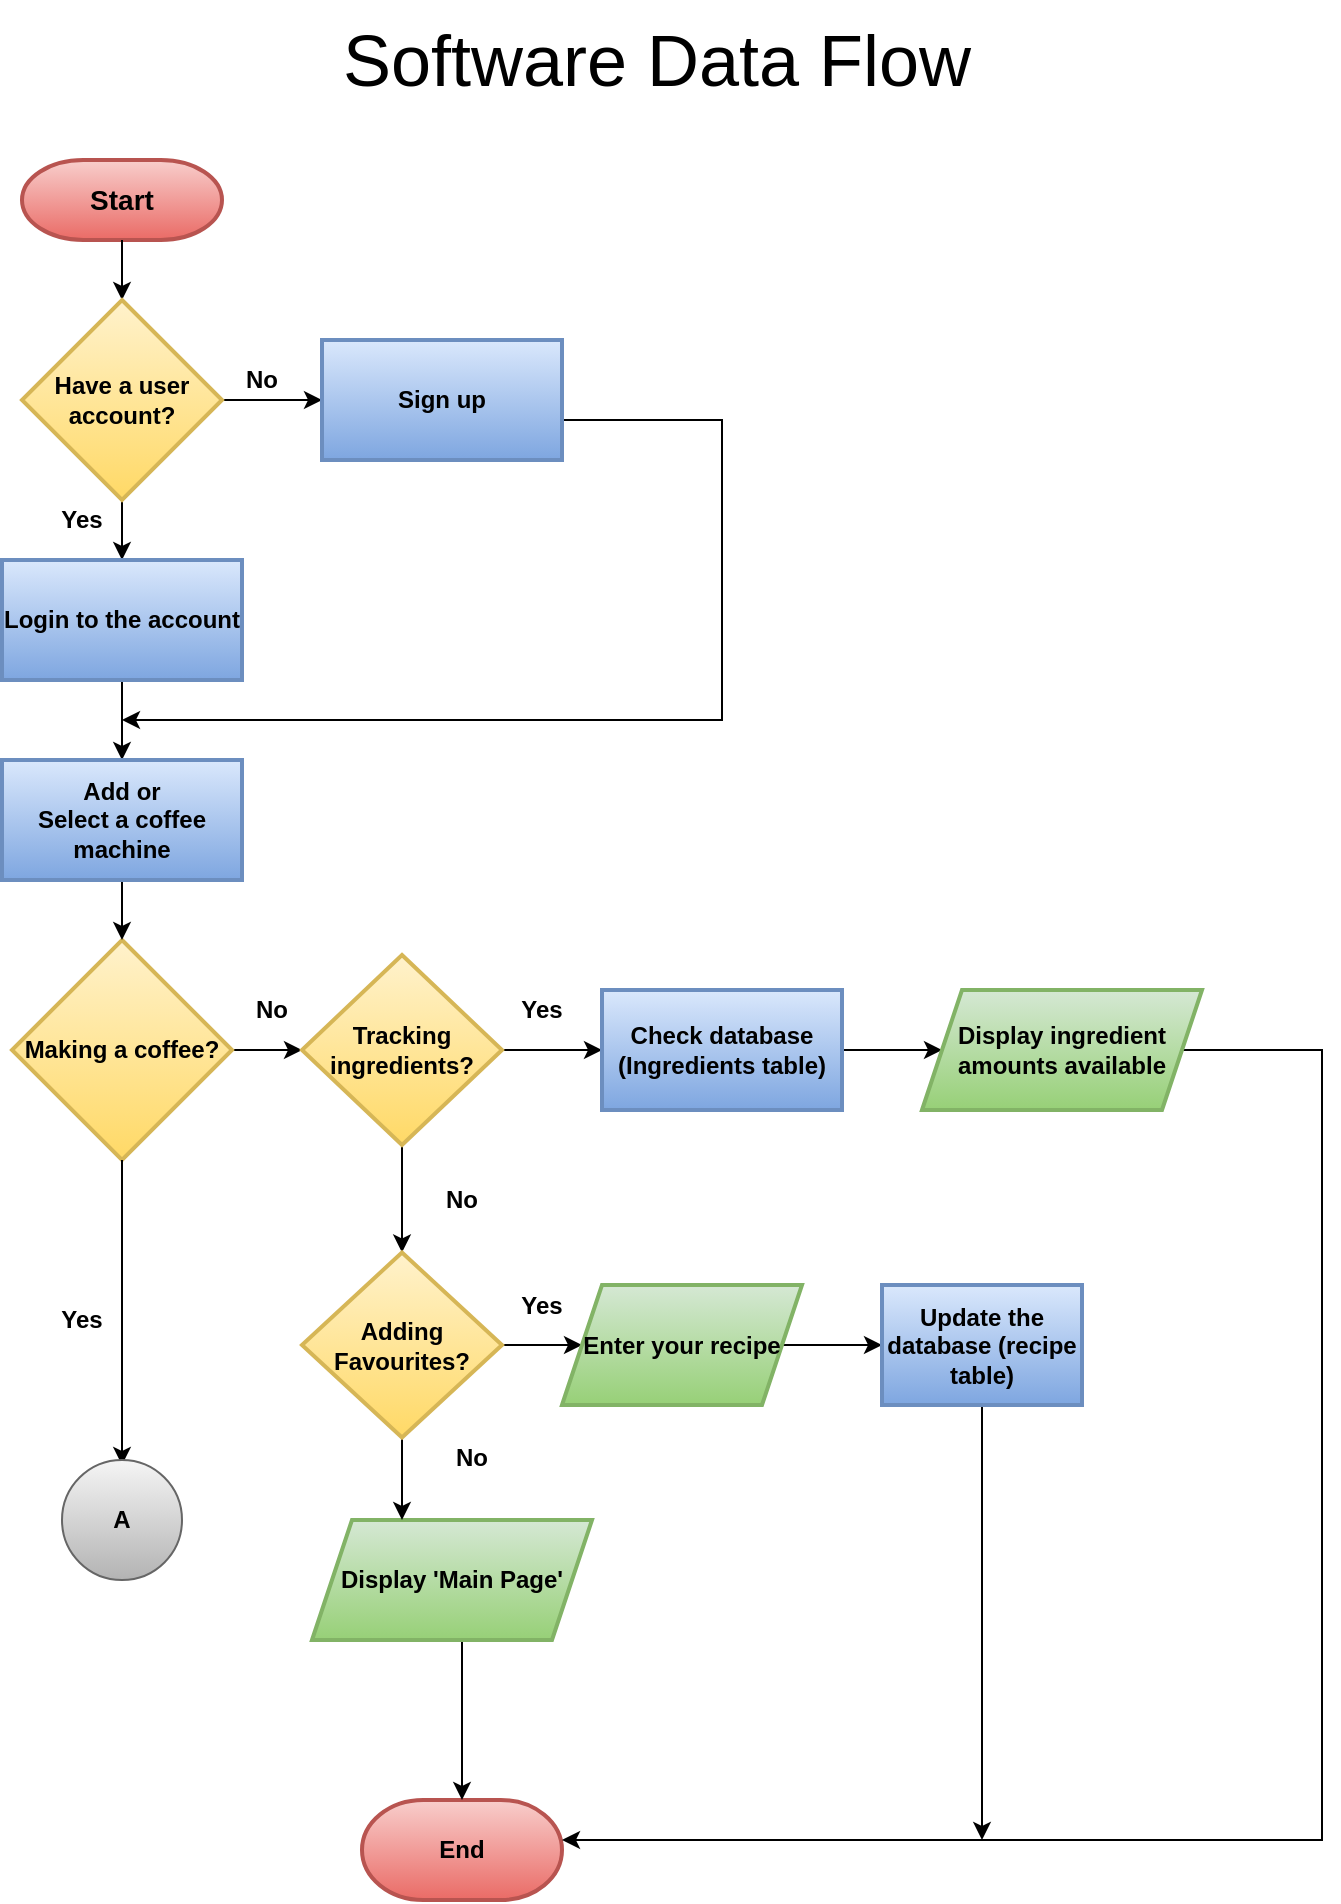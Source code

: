<mxfile version="14.9.9" type="device" pages="2"><diagram id="GJ81O6JFMTxigmJQy9y7" name="Page-1"><mxGraphModel dx="868" dy="425" grid="1" gridSize="10" guides="1" tooltips="1" connect="1" arrows="1" fold="1" page="1" pageScale="1" pageWidth="850" pageHeight="1100" math="0" shadow="0"><root><mxCell id="0"/><mxCell id="1" parent="0"/><mxCell id="mYGrZT7s7N0zD14DDhFR-1" value="&lt;font style=&quot;font-size: 14px&quot;&gt;Start&lt;/font&gt;" style="strokeWidth=2;html=1;shape=mxgraph.flowchart.terminator;whiteSpace=wrap;gradientColor=#ea6b66;fillColor=#f8cecc;strokeColor=#b85450;fontStyle=1" parent="1" vertex="1"><mxGeometry x="490" y="100" width="100" height="40" as="geometry"/></mxCell><mxCell id="mYGrZT7s7N0zD14DDhFR-2" value="" style="endArrow=classic;html=1;exitX=0.5;exitY=1;exitDx=0;exitDy=0;exitPerimeter=0;fontStyle=1" parent="1" source="mYGrZT7s7N0zD14DDhFR-1" edge="1"><mxGeometry width="50" height="50" relative="1" as="geometry"><mxPoint x="530" y="350" as="sourcePoint"/><mxPoint x="540" y="170" as="targetPoint"/></mxGeometry></mxCell><mxCell id="mYGrZT7s7N0zD14DDhFR-3" value="" style="edgeStyle=orthogonalEdgeStyle;rounded=0;orthogonalLoop=1;jettySize=auto;html=1;fontStyle=1" parent="1" source="mYGrZT7s7N0zD14DDhFR-5" target="mYGrZT7s7N0zD14DDhFR-7" edge="1"><mxGeometry relative="1" as="geometry"/></mxCell><mxCell id="mYGrZT7s7N0zD14DDhFR-4" value="" style="edgeStyle=orthogonalEdgeStyle;rounded=0;orthogonalLoop=1;jettySize=auto;html=1;fontStyle=1" parent="1" source="mYGrZT7s7N0zD14DDhFR-5" target="mYGrZT7s7N0zD14DDhFR-9" edge="1"><mxGeometry relative="1" as="geometry"/></mxCell><mxCell id="mYGrZT7s7N0zD14DDhFR-5" value="Have a user account?" style="strokeWidth=2;html=1;shape=mxgraph.flowchart.decision;whiteSpace=wrap;gradientColor=#ffd966;fillColor=#fff2cc;strokeColor=#d6b656;fontStyle=1" parent="1" vertex="1"><mxGeometry x="490" y="170" width="100" height="100" as="geometry"/></mxCell><mxCell id="YClNWn1r5wLOjiZVUEp2-2" value="" style="edgeStyle=orthogonalEdgeStyle;rounded=0;orthogonalLoop=1;jettySize=auto;html=1;fontStyle=1" parent="1" source="mYGrZT7s7N0zD14DDhFR-7" target="YClNWn1r5wLOjiZVUEp2-1" edge="1"><mxGeometry relative="1" as="geometry"/></mxCell><mxCell id="mYGrZT7s7N0zD14DDhFR-7" value="Login to the account" style="whiteSpace=wrap;html=1;strokeWidth=2;gradientColor=#7ea6e0;fillColor=#dae8fc;strokeColor=#6c8ebf;fontStyle=1" parent="1" vertex="1"><mxGeometry x="480" y="300" width="120" height="60" as="geometry"/></mxCell><mxCell id="mYGrZT7s7N0zD14DDhFR-8" value="" style="edgeStyle=orthogonalEdgeStyle;rounded=0;orthogonalLoop=1;jettySize=auto;html=1;fontStyle=1" parent="1" source="mYGrZT7s7N0zD14DDhFR-9" edge="1"><mxGeometry relative="1" as="geometry"><mxPoint x="540" y="380" as="targetPoint"/><Array as="points"><mxPoint x="840" y="230"/><mxPoint x="840" y="380"/><mxPoint x="540" y="380"/></Array></mxGeometry></mxCell><mxCell id="mYGrZT7s7N0zD14DDhFR-9" value="Sign up" style="whiteSpace=wrap;html=1;strokeWidth=2;gradientColor=#7ea6e0;fillColor=#dae8fc;strokeColor=#6c8ebf;fontStyle=1" parent="1" vertex="1"><mxGeometry x="640" y="190" width="120" height="60" as="geometry"/></mxCell><mxCell id="mYGrZT7s7N0zD14DDhFR-10" value="No" style="text;html=1;strokeColor=none;fillColor=none;align=center;verticalAlign=middle;whiteSpace=wrap;rounded=0;fontStyle=1" parent="1" vertex="1"><mxGeometry x="590" y="200" width="40" height="20" as="geometry"/></mxCell><mxCell id="mYGrZT7s7N0zD14DDhFR-11" value="Yes" style="text;html=1;strokeColor=none;fillColor=none;align=center;verticalAlign=middle;whiteSpace=wrap;rounded=0;fontStyle=1" parent="1" vertex="1"><mxGeometry x="500" y="270" width="40" height="20" as="geometry"/></mxCell><mxCell id="mYGrZT7s7N0zD14DDhFR-15" value="" style="edgeStyle=orthogonalEdgeStyle;rounded=0;orthogonalLoop=1;jettySize=auto;html=1;fontStyle=1" parent="1" source="mYGrZT7s7N0zD14DDhFR-17" target="mYGrZT7s7N0zD14DDhFR-24" edge="1"><mxGeometry relative="1" as="geometry"/></mxCell><mxCell id="mYGrZT7s7N0zD14DDhFR-17" value="&lt;span&gt;Making a coffee?&lt;/span&gt;" style="rhombus;whiteSpace=wrap;html=1;strokeWidth=2;gradientColor=#ffd966;fillColor=#fff2cc;strokeColor=#d6b656;fontStyle=1" parent="1" vertex="1"><mxGeometry x="485" y="490" width="110" height="110" as="geometry"/></mxCell><mxCell id="mYGrZT7s7N0zD14DDhFR-22" value="" style="edgeStyle=orthogonalEdgeStyle;rounded=0;orthogonalLoop=1;jettySize=auto;html=1;fontStyle=1" parent="1" source="mYGrZT7s7N0zD14DDhFR-24" target="mYGrZT7s7N0zD14DDhFR-65" edge="1"><mxGeometry relative="1" as="geometry"/></mxCell><mxCell id="YClNWn1r5wLOjiZVUEp2-20" value="" style="edgeStyle=orthogonalEdgeStyle;rounded=0;orthogonalLoop=1;jettySize=auto;html=1;fontStyle=1" parent="1" source="mYGrZT7s7N0zD14DDhFR-24" target="YClNWn1r5wLOjiZVUEp2-19" edge="1"><mxGeometry relative="1" as="geometry"/></mxCell><mxCell id="mYGrZT7s7N0zD14DDhFR-24" value="Tracking ingredients?" style="rhombus;whiteSpace=wrap;html=1;strokeWidth=2;gradientColor=#ffd966;fillColor=#fff2cc;strokeColor=#d6b656;fontStyle=1" parent="1" vertex="1"><mxGeometry x="630" y="497.5" width="100" height="95" as="geometry"/></mxCell><mxCell id="mYGrZT7s7N0zD14DDhFR-25" value="No" style="text;html=1;strokeColor=none;fillColor=none;align=center;verticalAlign=middle;whiteSpace=wrap;rounded=0;fontStyle=1" parent="1" vertex="1"><mxGeometry x="595" y="515" width="40" height="20" as="geometry"/></mxCell><mxCell id="mYGrZT7s7N0zD14DDhFR-26" value="" style="edgeStyle=orthogonalEdgeStyle;rounded=0;orthogonalLoop=1;jettySize=auto;html=1;exitX=0.5;exitY=1;exitDx=0;exitDy=0;fontStyle=1" parent="1" source="mYGrZT7s7N0zD14DDhFR-17" edge="1"><mxGeometry relative="1" as="geometry"><mxPoint x="540" y="830" as="sourcePoint"/><mxPoint x="540" y="752.5" as="targetPoint"/></mxGeometry></mxCell><mxCell id="mYGrZT7s7N0zD14DDhFR-40" value="Yes" style="text;html=1;strokeColor=none;fillColor=none;align=center;verticalAlign=middle;whiteSpace=wrap;rounded=0;fontStyle=1" parent="1" vertex="1"><mxGeometry x="500" y="670" width="40" height="20" as="geometry"/></mxCell><mxCell id="mYGrZT7s7N0zD14DDhFR-62" value="End" style="strokeWidth=2;html=1;shape=mxgraph.flowchart.terminator;whiteSpace=wrap;gradientColor=#ea6b66;fillColor=#f8cecc;strokeColor=#b85450;fontStyle=1" parent="1" vertex="1"><mxGeometry x="660" y="920" width="100" height="50" as="geometry"/></mxCell><mxCell id="YClNWn1r5wLOjiZVUEp2-12" value="" style="edgeStyle=orthogonalEdgeStyle;rounded=0;orthogonalLoop=1;jettySize=auto;html=1;fontStyle=1" parent="1" source="mYGrZT7s7N0zD14DDhFR-65" target="mYGrZT7s7N0zD14DDhFR-70" edge="1"><mxGeometry relative="1" as="geometry"/></mxCell><mxCell id="mYGrZT7s7N0zD14DDhFR-65" value="Check database (Ingredients table)" style="whiteSpace=wrap;html=1;strokeWidth=2;gradientColor=#7ea6e0;fillColor=#dae8fc;strokeColor=#6c8ebf;fontStyle=1" parent="1" vertex="1"><mxGeometry x="780" y="515" width="120" height="60" as="geometry"/></mxCell><mxCell id="mYGrZT7s7N0zD14DDhFR-67" value="Yes" style="text;html=1;strokeColor=none;fillColor=none;align=center;verticalAlign=middle;whiteSpace=wrap;rounded=0;fontStyle=1" parent="1" vertex="1"><mxGeometry x="730" y="515" width="40" height="20" as="geometry"/></mxCell><mxCell id="n997gQjV7OvHJEIUXEzW-7" value="" style="edgeStyle=orthogonalEdgeStyle;rounded=0;orthogonalLoop=1;jettySize=auto;html=1;exitX=0.5;exitY=1;exitDx=0;exitDy=0;fontStyle=1" edge="1" parent="1" source="mYGrZT7s7N0zD14DDhFR-69" target="mYGrZT7s7N0zD14DDhFR-62"><mxGeometry relative="1" as="geometry"><Array as="points"><mxPoint x="710" y="840"/></Array></mxGeometry></mxCell><mxCell id="mYGrZT7s7N0zD14DDhFR-69" value="Display 'Main Page'" style="shape=parallelogram;perimeter=parallelogramPerimeter;whiteSpace=wrap;html=1;fixedSize=1;strokeWidth=2;gradientColor=#97d077;fillColor=#d5e8d4;strokeColor=#82b366;fontStyle=1" parent="1" vertex="1"><mxGeometry x="635" y="780" width="140" height="60" as="geometry"/></mxCell><mxCell id="n997gQjV7OvHJEIUXEzW-4" value="" style="edgeStyle=orthogonalEdgeStyle;rounded=0;orthogonalLoop=1;jettySize=auto;html=1;fontStyle=1" edge="1" parent="1" source="mYGrZT7s7N0zD14DDhFR-70"><mxGeometry relative="1" as="geometry"><mxPoint x="760" y="940" as="targetPoint"/><Array as="points"><mxPoint x="1140" y="545"/><mxPoint x="1140" y="940"/></Array></mxGeometry></mxCell><mxCell id="mYGrZT7s7N0zD14DDhFR-70" value="Display ingredient amounts available" style="shape=parallelogram;perimeter=parallelogramPerimeter;whiteSpace=wrap;html=1;fixedSize=1;strokeWidth=2;gradientColor=#97d077;fillColor=#d5e8d4;strokeColor=#82b366;fontStyle=1" parent="1" vertex="1"><mxGeometry x="940" y="515" width="140" height="60" as="geometry"/></mxCell><mxCell id="YClNWn1r5wLOjiZVUEp2-11" value="" style="edgeStyle=orthogonalEdgeStyle;rounded=0;orthogonalLoop=1;jettySize=auto;html=1;fontStyle=1" parent="1" source="YClNWn1r5wLOjiZVUEp2-1" target="mYGrZT7s7N0zD14DDhFR-17" edge="1"><mxGeometry relative="1" as="geometry"/></mxCell><mxCell id="YClNWn1r5wLOjiZVUEp2-1" value="&lt;div&gt;Add or &lt;br&gt;&lt;/div&gt;&lt;div&gt;Select a coffee machine&lt;br&gt;&lt;/div&gt;" style="whiteSpace=wrap;html=1;strokeWidth=2;gradientColor=#7ea6e0;fillColor=#dae8fc;strokeColor=#6c8ebf;fontStyle=1" parent="1" vertex="1"><mxGeometry x="480" y="400" width="120" height="60" as="geometry"/></mxCell><mxCell id="YClNWn1r5wLOjiZVUEp2-10" value="No" style="text;html=1;strokeColor=none;fillColor=none;align=center;verticalAlign=middle;whiteSpace=wrap;rounded=0;fontStyle=1" parent="1" vertex="1"><mxGeometry x="690" y="610" width="40" height="20" as="geometry"/></mxCell><mxCell id="YClNWn1r5wLOjiZVUEp2-24" value="" style="edgeStyle=orthogonalEdgeStyle;rounded=0;orthogonalLoop=1;jettySize=auto;html=1;fontStyle=1" parent="1" source="YClNWn1r5wLOjiZVUEp2-19" target="YClNWn1r5wLOjiZVUEp2-22" edge="1"><mxGeometry relative="1" as="geometry"/></mxCell><mxCell id="YClNWn1r5wLOjiZVUEp2-27" value="" style="edgeStyle=orthogonalEdgeStyle;rounded=0;orthogonalLoop=1;jettySize=auto;html=1;exitX=0.5;exitY=1;exitDx=0;exitDy=0;fontStyle=1" parent="1" source="YClNWn1r5wLOjiZVUEp2-19" target="mYGrZT7s7N0zD14DDhFR-69" edge="1"><mxGeometry relative="1" as="geometry"><Array as="points"><mxPoint x="690" y="840"/><mxPoint x="690" y="840"/></Array></mxGeometry></mxCell><mxCell id="YClNWn1r5wLOjiZVUEp2-19" value="Adding Favourites?" style="rhombus;whiteSpace=wrap;html=1;strokeWidth=2;gradientColor=#ffd966;fillColor=#fff2cc;strokeColor=#d6b656;fontStyle=1" parent="1" vertex="1"><mxGeometry x="630" y="646.25" width="100" height="92.5" as="geometry"/></mxCell><mxCell id="YClNWn1r5wLOjiZVUEp2-21" value="" style="edgeStyle=orthogonalEdgeStyle;rounded=0;orthogonalLoop=1;jettySize=auto;html=1;fontStyle=1" parent="1" source="YClNWn1r5wLOjiZVUEp2-22" target="YClNWn1r5wLOjiZVUEp2-23" edge="1"><mxGeometry relative="1" as="geometry"/></mxCell><mxCell id="YClNWn1r5wLOjiZVUEp2-22" value="Enter your recipe" style="shape=parallelogram;perimeter=parallelogramPerimeter;whiteSpace=wrap;html=1;fixedSize=1;strokeWidth=2;gradientColor=#97d077;fillColor=#d5e8d4;strokeColor=#82b366;fontStyle=1" parent="1" vertex="1"><mxGeometry x="760" y="662.5" width="120" height="60" as="geometry"/></mxCell><mxCell id="n997gQjV7OvHJEIUXEzW-6" value="" style="edgeStyle=orthogonalEdgeStyle;rounded=0;orthogonalLoop=1;jettySize=auto;html=1;fontStyle=1" edge="1" parent="1" source="YClNWn1r5wLOjiZVUEp2-23"><mxGeometry relative="1" as="geometry"><mxPoint x="970" y="940" as="targetPoint"/></mxGeometry></mxCell><mxCell id="YClNWn1r5wLOjiZVUEp2-23" value="Update the database (recipe table)" style="whiteSpace=wrap;html=1;strokeWidth=2;gradientColor=#7ea6e0;fillColor=#dae8fc;strokeColor=#6c8ebf;fontStyle=1" parent="1" vertex="1"><mxGeometry x="920" y="662.5" width="100" height="60" as="geometry"/></mxCell><mxCell id="YClNWn1r5wLOjiZVUEp2-25" value="Yes" style="text;html=1;strokeColor=none;fillColor=none;align=center;verticalAlign=middle;whiteSpace=wrap;rounded=0;fontStyle=1" parent="1" vertex="1"><mxGeometry x="730" y="662.5" width="40" height="20" as="geometry"/></mxCell><mxCell id="YClNWn1r5wLOjiZVUEp2-26" value="No" style="text;html=1;strokeColor=none;fillColor=none;align=center;verticalAlign=middle;whiteSpace=wrap;rounded=0;fontStyle=1" parent="1" vertex="1"><mxGeometry x="695" y="738.75" width="40" height="20" as="geometry"/></mxCell><mxCell id="n997gQjV7OvHJEIUXEzW-9" value="" style="verticalLabelPosition=bottom;verticalAlign=top;html=1;shape=mxgraph.flowchart.on-page_reference;fillColor=#f5f5f5;strokeColor=#666666;gradientColor=#b3b3b3;fontStyle=1" vertex="1" parent="1"><mxGeometry x="510" y="750" width="60" height="60" as="geometry"/></mxCell><mxCell id="n997gQjV7OvHJEIUXEzW-10" value="A" style="text;html=1;strokeColor=none;fillColor=none;align=center;verticalAlign=middle;whiteSpace=wrap;rounded=0;fontStyle=1" vertex="1" parent="1"><mxGeometry x="520" y="770" width="40" height="20" as="geometry"/></mxCell><mxCell id="mQn6C90qYu_ljrIpKeR0-1" value="&lt;font style=&quot;font-size: 36px&quot;&gt;Software Data Flow&amp;nbsp;&lt;/font&gt;" style="text;html=1;strokeColor=none;fillColor=none;align=center;verticalAlign=middle;whiteSpace=wrap;rounded=0;" vertex="1" parent="1"><mxGeometry x="640" y="20" width="345" height="60" as="geometry"/></mxCell></root></mxGraphModel></diagram><diagram id="g9hIBbtXk8aEqdwZvlce" name="Page-2"><mxGraphModel dx="868" dy="425" grid="1" gridSize="10" guides="1" tooltips="1" connect="1" arrows="1" fold="1" page="1" pageScale="1" pageWidth="827" pageHeight="1169" math="0" shadow="0"><root><mxCell id="OkHcRxBjSbdN-kOXE--6-0"/><mxCell id="OkHcRxBjSbdN-kOXE--6-1" parent="OkHcRxBjSbdN-kOXE--6-0"/><mxCell id="OkHcRxBjSbdN-kOXE--6-2" value="" style="edgeStyle=orthogonalEdgeStyle;rounded=0;orthogonalLoop=1;jettySize=auto;html=1;fontStyle=1" edge="1" parent="OkHcRxBjSbdN-kOXE--6-1" source="OkHcRxBjSbdN-kOXE--6-21" target="OkHcRxBjSbdN-kOXE--6-5"><mxGeometry relative="1" as="geometry"/></mxCell><mxCell id="OkHcRxBjSbdN-kOXE--6-4" value="" style="edgeStyle=orthogonalEdgeStyle;rounded=0;orthogonalLoop=1;jettySize=auto;html=1;exitX=0.5;exitY=1;exitDx=0;exitDy=0;fontStyle=1" edge="1" parent="OkHcRxBjSbdN-kOXE--6-1" source="OkHcRxBjSbdN-kOXE--6-5" target="OkHcRxBjSbdN-kOXE--6-9"><mxGeometry relative="1" as="geometry"><mxPoint x="110.5" y="780" as="sourcePoint"/></mxGeometry></mxCell><mxCell id="JGNX-LinB_kH8BU70aCQ-3" value="" style="edgeStyle=orthogonalEdgeStyle;rounded=0;orthogonalLoop=1;jettySize=auto;html=1;fontStyle=1" edge="1" parent="OkHcRxBjSbdN-kOXE--6-1" source="OkHcRxBjSbdN-kOXE--6-5" target="VpmhDytDVw74PXNyoYi1-0"><mxGeometry relative="1" as="geometry"/></mxCell><mxCell id="OkHcRxBjSbdN-kOXE--6-5" value="Is the time slot available?&lt;br&gt;(Check the database)" style="rhombus;whiteSpace=wrap;html=1;strokeWidth=2;gradientColor=#ffd966;fillColor=#fff2cc;strokeColor=#d6b656;fontStyle=1" vertex="1" parent="OkHcRxBjSbdN-kOXE--6-1"><mxGeometry x="180" y="225" width="181" height="140" as="geometry"/></mxCell><mxCell id="iANTxznkTFRG62Zopen3-1" value="" style="edgeStyle=orthogonalEdgeStyle;rounded=0;orthogonalLoop=1;jettySize=auto;html=1;" edge="1" parent="OkHcRxBjSbdN-kOXE--6-1" source="OkHcRxBjSbdN-kOXE--6-9" target="OkHcRxBjSbdN-kOXE--6-13"><mxGeometry relative="1" as="geometry"/></mxCell><mxCell id="OkHcRxBjSbdN-kOXE--6-9" value="Reserve the time and update the database(Schedule table)" style="whiteSpace=wrap;html=1;strokeWidth=2;gradientColor=#7ea6e0;fillColor=#dae8fc;strokeColor=#6c8ebf;fontStyle=1" vertex="1" parent="OkHcRxBjSbdN-kOXE--6-1"><mxGeometry x="210.5" y="400" width="120" height="60" as="geometry"/></mxCell><mxCell id="OkHcRxBjSbdN-kOXE--6-11" value="Yes" style="text;html=1;strokeColor=none;fillColor=none;align=center;verticalAlign=middle;whiteSpace=wrap;rounded=0;fontStyle=1" vertex="1" parent="OkHcRxBjSbdN-kOXE--6-1"><mxGeometry x="221.5" y="360" width="40" height="20" as="geometry"/></mxCell><mxCell id="iANTxznkTFRG62Zopen3-2" value="" style="edgeStyle=orthogonalEdgeStyle;rounded=0;orthogonalLoop=1;jettySize=auto;html=1;" edge="1" parent="OkHcRxBjSbdN-kOXE--6-1" source="OkHcRxBjSbdN-kOXE--6-13" target="OkHcRxBjSbdN-kOXE--6-15"><mxGeometry relative="1" as="geometry"/></mxCell><mxCell id="OkHcRxBjSbdN-kOXE--6-13" value="Select the recipe" style="shape=parallelogram;perimeter=parallelogramPerimeter;whiteSpace=wrap;html=1;fixedSize=1;strokeWidth=2;gradientColor=#97d077;fillColor=#d5e8d4;strokeColor=#82b366;fontStyle=1" vertex="1" parent="OkHcRxBjSbdN-kOXE--6-1"><mxGeometry x="380.5" y="400" width="120" height="60" as="geometry"/></mxCell><mxCell id="iANTxznkTFRG62Zopen3-3" value="" style="edgeStyle=orthogonalEdgeStyle;rounded=0;orthogonalLoop=1;jettySize=auto;html=1;" edge="1" parent="OkHcRxBjSbdN-kOXE--6-1" source="OkHcRxBjSbdN-kOXE--6-15" target="OkHcRxBjSbdN-kOXE--6-17"><mxGeometry relative="1" as="geometry"/></mxCell><mxCell id="OkHcRxBjSbdN-kOXE--6-15" value="Update the database(Schedule table)" style="whiteSpace=wrap;html=1;strokeWidth=2;gradientColor=#7ea6e0;fillColor=#dae8fc;strokeColor=#6c8ebf;fontStyle=1" vertex="1" parent="OkHcRxBjSbdN-kOXE--6-1"><mxGeometry x="380.5" y="510" width="120" height="60" as="geometry"/></mxCell><mxCell id="OkHcRxBjSbdN-kOXE--6-16" value="" style="edgeStyle=orthogonalEdgeStyle;rounded=0;orthogonalLoop=1;jettySize=auto;html=1;exitX=0.5;exitY=1;exitDx=0;exitDy=0;fontStyle=1" edge="1" parent="OkHcRxBjSbdN-kOXE--6-1" source="OkHcRxBjSbdN-kOXE--6-17"><mxGeometry relative="1" as="geometry"><mxPoint x="420.5" y="1290" as="sourcePoint"/><mxPoint x="440.5" y="820" as="targetPoint"/></mxGeometry></mxCell><mxCell id="OkHcRxBjSbdN-kOXE--6-17" value="Are ingredients available?(Check the ingredients table in database)" style="rhombus;whiteSpace=wrap;html=1;strokeWidth=2;gradientColor=#ffd966;fillColor=#fff2cc;strokeColor=#d6b656;fontStyle=1" vertex="1" parent="OkHcRxBjSbdN-kOXE--6-1"><mxGeometry x="370.5" y="640" width="140" height="130" as="geometry"/></mxCell><mxCell id="OkHcRxBjSbdN-kOXE--6-18" value="No" style="text;html=1;strokeColor=none;fillColor=none;align=center;verticalAlign=middle;whiteSpace=wrap;rounded=0;fontStyle=1" vertex="1" parent="OkHcRxBjSbdN-kOXE--6-1"><mxGeometry x="510.5" y="677.5" width="40" height="20" as="geometry"/></mxCell><mxCell id="JGNX-LinB_kH8BU70aCQ-13" value="" style="edgeStyle=orthogonalEdgeStyle;rounded=0;orthogonalLoop=1;jettySize=auto;html=1;fontStyle=1;exitX=1;exitY=0.5;exitDx=0;exitDy=0;" edge="1" parent="OkHcRxBjSbdN-kOXE--6-1" source="OkHcRxBjSbdN-kOXE--6-19"><mxGeometry relative="1" as="geometry"><mxPoint x="540.5" y="850" as="sourcePoint"/><mxPoint x="610.5" y="850" as="targetPoint"/></mxGeometry></mxCell><mxCell id="OkHcRxBjSbdN-kOXE--6-19" value="&lt;div&gt;&lt;span style=&quot;font-family: arial; color: rgb(0, 0, 0); background-color: transparent; font-style: normal; font-variant: normal; text-decoration: none; vertical-align: baseline;&quot; id=&quot;docs-internal-guid-a66c0afd-7fff-697e-901c-68a830b20b8d&quot;&gt;&amp;nbsp;&lt;font style=&quot;font-size: 12px&quot;&gt;Display ‘Your order is successful &lt;br&gt;&lt;/font&gt;&lt;/span&gt;&lt;/div&gt;&lt;div&gt;&lt;span style=&quot;font-family: arial; color: rgb(0, 0, 0); background-color: transparent; font-style: normal; font-variant: normal; text-decoration: none; vertical-align: baseline;&quot; id=&quot;docs-internal-guid-a66c0afd-7fff-697e-901c-68a830b20b8d&quot;&gt;&lt;font style=&quot;font-size: 12px&quot;&gt;TIME DATE RECIPE&lt;/font&gt;&lt;/span&gt;&lt;/div&gt;" style="shape=parallelogram;perimeter=parallelogramPerimeter;whiteSpace=wrap;html=1;fixedSize=1;strokeWidth=2;gradientColor=#97d077;fillColor=#d5e8d4;strokeColor=#82b366;fontStyle=1" vertex="1" parent="OkHcRxBjSbdN-kOXE--6-1"><mxGeometry x="320.5" y="820" width="220" height="60" as="geometry"/></mxCell><mxCell id="OkHcRxBjSbdN-kOXE--6-20" value="Yes" style="text;html=1;strokeColor=none;fillColor=none;align=center;verticalAlign=middle;whiteSpace=wrap;rounded=0;fontStyle=1" vertex="1" parent="OkHcRxBjSbdN-kOXE--6-1"><mxGeometry x="390.5" y="770" width="40" height="20" as="geometry"/></mxCell><mxCell id="OkHcRxBjSbdN-kOXE--6-21" value="&lt;div&gt;Enter the Date &lt;br&gt;&lt;/div&gt;&lt;div&gt;and&amp;nbsp; Time&lt;/div&gt;" style="shape=parallelogram;perimeter=parallelogramPerimeter;whiteSpace=wrap;html=1;fixedSize=1;strokeWidth=2;gradientColor=#97d077;fillColor=#d5e8d4;strokeColor=#82b366;fontStyle=1" vertex="1" parent="OkHcRxBjSbdN-kOXE--6-1"><mxGeometry x="210.5" y="130" width="120" height="60" as="geometry"/></mxCell><mxCell id="JGNX-LinB_kH8BU70aCQ-6" value="" style="edgeStyle=orthogonalEdgeStyle;rounded=0;orthogonalLoop=1;jettySize=auto;html=1;exitX=1;exitY=0.75;exitDx=0;exitDy=0;fontStyle=1" edge="1" parent="OkHcRxBjSbdN-kOXE--6-1" source="VpmhDytDVw74PXNyoYi1-0"><mxGeometry relative="1" as="geometry"><mxPoint x="271.5" y="210" as="targetPoint"/><Array as="points"><mxPoint x="577.5" y="302"/><mxPoint x="611.5" y="302"/><mxPoint x="611.5" y="210"/></Array></mxGeometry></mxCell><mxCell id="VpmhDytDVw74PXNyoYi1-0" value="Display 'Reserved! Try an other time.'" style="shape=parallelogram;perimeter=parallelogramPerimeter;whiteSpace=wrap;html=1;fixedSize=1;strokeWidth=2;gradientColor=#97d077;fillColor=#d5e8d4;strokeColor=#82b366;fontStyle=1" vertex="1" parent="OkHcRxBjSbdN-kOXE--6-1"><mxGeometry x="394" y="268.75" width="209.5" height="52.5" as="geometry"/></mxCell><mxCell id="0bcHmZtv4Y3GsV01xcNU-0" value="" style="edgeStyle=orthogonalEdgeStyle;rounded=0;orthogonalLoop=1;jettySize=auto;html=1;fontStyle=1" edge="1" parent="OkHcRxBjSbdN-kOXE--6-1"><mxGeometry relative="1" as="geometry"><mxPoint x="510.5" y="705" as="sourcePoint"/><mxPoint x="570.5" y="705" as="targetPoint"/></mxGeometry></mxCell><mxCell id="JGNX-LinB_kH8BU70aCQ-12" value="" style="edgeStyle=orthogonalEdgeStyle;rounded=0;orthogonalLoop=1;jettySize=auto;html=1;entryX=0.5;entryY=0;entryDx=0;entryDy=0;entryPerimeter=0;fontStyle=1" edge="1" parent="OkHcRxBjSbdN-kOXE--6-1" source="0bcHmZtv4Y3GsV01xcNU-1" target="JGNX-LinB_kH8BU70aCQ-7"><mxGeometry relative="1" as="geometry"><Array as="points"/></mxGeometry></mxCell><mxCell id="0bcHmZtv4Y3GsV01xcNU-1" value="Display '&lt;font style=&quot;font-size: 12px&quot;&gt;&lt;span style=&quot;font-family: arial; color: rgb(0, 0, 0); background-color: transparent; font-style: normal; font-variant: normal; text-decoration: none; vertical-align: baseline;&quot; id=&quot;docs-internal-guid-9f26664d-7fff-c179-423a-fc2d87ae6858&quot;&gt;Sorry!Available ingredients are reserved'&lt;/span&gt;&lt;/font&gt;" style="shape=parallelogram;perimeter=parallelogramPerimeter;whiteSpace=wrap;html=1;fixedSize=1;strokeWidth=2;gradientColor=#97d077;fillColor=#d5e8d4;strokeColor=#82b366;fontStyle=1" vertex="1" parent="OkHcRxBjSbdN-kOXE--6-1"><mxGeometry x="564" y="672.5" width="173" height="65" as="geometry"/></mxCell><mxCell id="JGNX-LinB_kH8BU70aCQ-2" value="" style="edgeStyle=orthogonalEdgeStyle;rounded=0;orthogonalLoop=1;jettySize=auto;html=1;fontStyle=1" edge="1" parent="OkHcRxBjSbdN-kOXE--6-1" source="JGNX-LinB_kH8BU70aCQ-0" target="OkHcRxBjSbdN-kOXE--6-21"><mxGeometry relative="1" as="geometry"/></mxCell><mxCell id="JGNX-LinB_kH8BU70aCQ-0" value="" style="verticalLabelPosition=bottom;verticalAlign=top;html=1;shape=mxgraph.flowchart.on-page_reference;gradientColor=#b3b3b3;fillColor=#f5f5f5;strokeColor=#666666;fontStyle=1" vertex="1" parent="OkHcRxBjSbdN-kOXE--6-1"><mxGeometry x="240.5" y="20" width="60" height="60" as="geometry"/></mxCell><mxCell id="JGNX-LinB_kH8BU70aCQ-1" value="A" style="text;html=1;strokeColor=none;fillColor=none;align=center;verticalAlign=middle;whiteSpace=wrap;rounded=0;fontStyle=1" vertex="1" parent="OkHcRxBjSbdN-kOXE--6-1"><mxGeometry x="250.5" y="40" width="40" height="20" as="geometry"/></mxCell><mxCell id="JGNX-LinB_kH8BU70aCQ-4" value="No" style="text;html=1;strokeColor=none;fillColor=none;align=center;verticalAlign=middle;whiteSpace=wrap;rounded=0;fontStyle=1" vertex="1" parent="OkHcRxBjSbdN-kOXE--6-1"><mxGeometry x="351" y="265" width="40" height="20" as="geometry"/></mxCell><mxCell id="JGNX-LinB_kH8BU70aCQ-7" value="" style="strokeWidth=2;html=1;shape=mxgraph.flowchart.terminator;whiteSpace=wrap;gradientColor=#ea6b66;fillColor=#f8cecc;strokeColor=#b85450;fontStyle=1" vertex="1" parent="OkHcRxBjSbdN-kOXE--6-1"><mxGeometry x="611" y="830" width="79.5" height="40" as="geometry"/></mxCell><mxCell id="JGNX-LinB_kH8BU70aCQ-8" value="End" style="text;html=1;strokeColor=none;fillColor=none;align=center;verticalAlign=middle;whiteSpace=wrap;rounded=0;fontStyle=1" vertex="1" parent="OkHcRxBjSbdN-kOXE--6-1"><mxGeometry x="630.75" y="840" width="40" height="20" as="geometry"/></mxCell></root></mxGraphModel></diagram></mxfile>